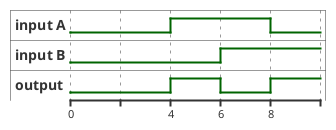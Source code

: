 TESTING NOT 
sin1: 1
TESTING NOT 
sin1: 0
@startuml
binary "input A" as W0
binary "input B" as W1
binary "output" as W6

@0
W0 is {low,high} 
W1 is {low,high} 
W6 is {low,high} 

@0
W0 is low

W1 is low

@0
W6 is low

@4
W0 is high

@4
W6 is high

@6
W1 is high

@6
W6 is low

@8
W0 is low

@8
W6 is high

@enduml

